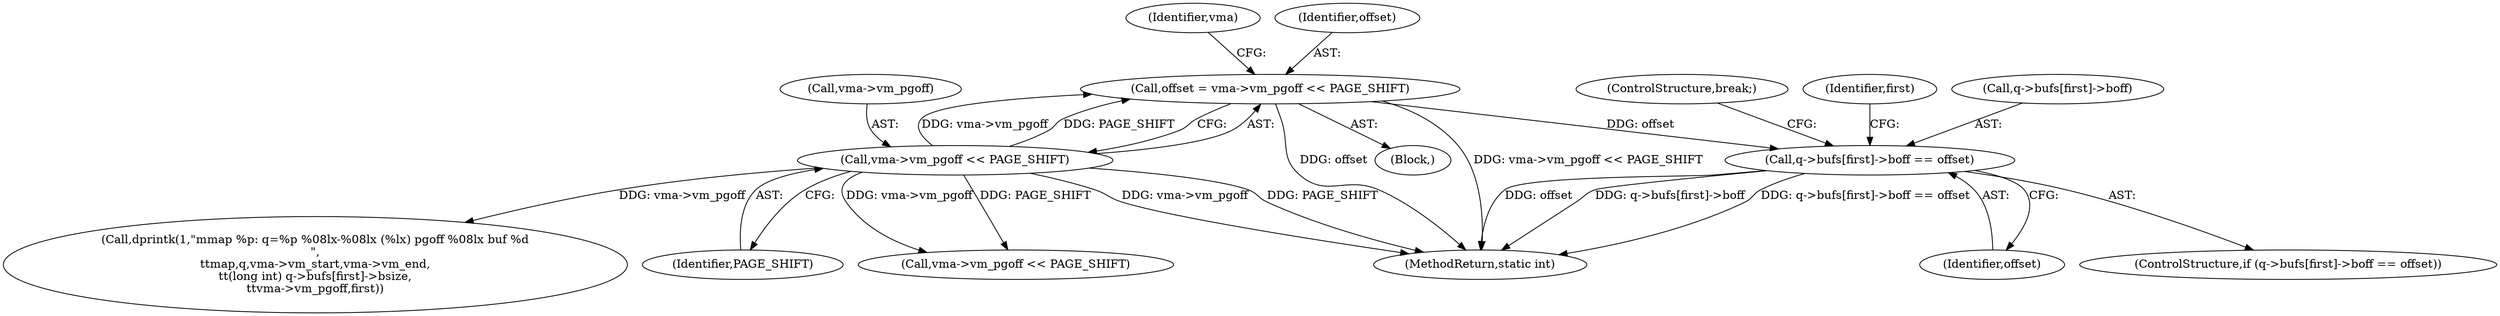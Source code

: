 digraph "0_linux_0b29669c065f60501e7289e1950fa2a618962358@array" {
"1000167" [label="(Call,q->bufs[first]->boff == offset)"];
"1000112" [label="(Call,offset = vma->vm_pgoff << PAGE_SHIFT)"];
"1000114" [label="(Call,vma->vm_pgoff << PAGE_SHIFT)"];
"1000124" [label="(Identifier,vma)"];
"1000144" [label="(Identifier,first)"];
"1000112" [label="(Call,offset = vma->vm_pgoff << PAGE_SHIFT)"];
"1000114" [label="(Call,vma->vm_pgoff << PAGE_SHIFT)"];
"1000167" [label="(Call,q->bufs[first]->boff == offset)"];
"1000168" [label="(Call,q->bufs[first]->boff)"];
"1000185" [label="(Call,vma->vm_pgoff << PAGE_SHIFT)"];
"1000166" [label="(ControlStructure,if (q->bufs[first]->boff == offset))"];
"1000176" [label="(ControlStructure,break;)"];
"1000106" [label="(Block,)"];
"1000113" [label="(Identifier,offset)"];
"1000115" [label="(Call,vma->vm_pgoff)"];
"1000332" [label="(Call,dprintk(1,\"mmap %p: q=%p %08lx-%08lx (%lx) pgoff %08lx buf %d\n\",\n\t\tmap,q,vma->vm_start,vma->vm_end,\n\t\t(long int) q->bufs[first]->bsize,\n\t\tvma->vm_pgoff,first))"];
"1000175" [label="(Identifier,offset)"];
"1000360" [label="(MethodReturn,static int)"];
"1000118" [label="(Identifier,PAGE_SHIFT)"];
"1000167" -> "1000166"  [label="AST: "];
"1000167" -> "1000175"  [label="CFG: "];
"1000168" -> "1000167"  [label="AST: "];
"1000175" -> "1000167"  [label="AST: "];
"1000176" -> "1000167"  [label="CFG: "];
"1000144" -> "1000167"  [label="CFG: "];
"1000167" -> "1000360"  [label="DDG: q->bufs[first]->boff"];
"1000167" -> "1000360"  [label="DDG: q->bufs[first]->boff == offset"];
"1000167" -> "1000360"  [label="DDG: offset"];
"1000112" -> "1000167"  [label="DDG: offset"];
"1000112" -> "1000106"  [label="AST: "];
"1000112" -> "1000114"  [label="CFG: "];
"1000113" -> "1000112"  [label="AST: "];
"1000114" -> "1000112"  [label="AST: "];
"1000124" -> "1000112"  [label="CFG: "];
"1000112" -> "1000360"  [label="DDG: vma->vm_pgoff << PAGE_SHIFT"];
"1000112" -> "1000360"  [label="DDG: offset"];
"1000114" -> "1000112"  [label="DDG: vma->vm_pgoff"];
"1000114" -> "1000112"  [label="DDG: PAGE_SHIFT"];
"1000114" -> "1000118"  [label="CFG: "];
"1000115" -> "1000114"  [label="AST: "];
"1000118" -> "1000114"  [label="AST: "];
"1000114" -> "1000360"  [label="DDG: vma->vm_pgoff"];
"1000114" -> "1000360"  [label="DDG: PAGE_SHIFT"];
"1000114" -> "1000185"  [label="DDG: vma->vm_pgoff"];
"1000114" -> "1000185"  [label="DDG: PAGE_SHIFT"];
"1000114" -> "1000332"  [label="DDG: vma->vm_pgoff"];
}
